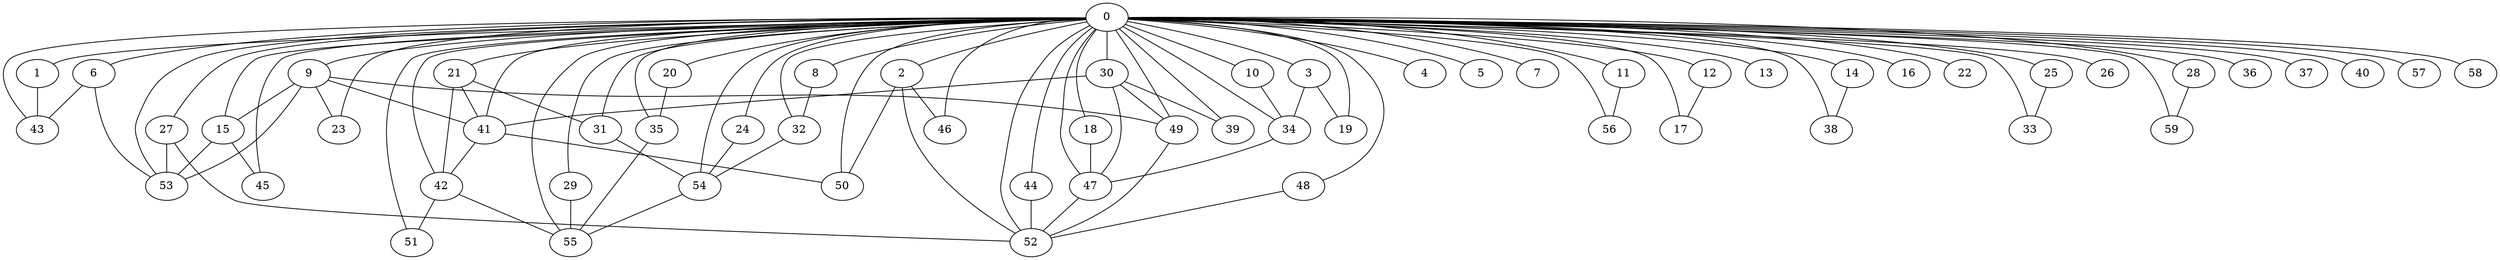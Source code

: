 
graph graphname {
    0 -- 1
0 -- 2
0 -- 3
0 -- 4
0 -- 5
0 -- 6
0 -- 7
0 -- 8
0 -- 9
0 -- 10
0 -- 11
0 -- 12
0 -- 13
0 -- 14
0 -- 15
0 -- 16
0 -- 17
0 -- 18
0 -- 19
0 -- 20
0 -- 21
0 -- 22
0 -- 23
0 -- 24
0 -- 25
0 -- 26
0 -- 27
0 -- 28
0 -- 29
0 -- 30
0 -- 31
0 -- 32
0 -- 33
0 -- 34
0 -- 35
0 -- 36
0 -- 37
0 -- 38
0 -- 39
0 -- 40
0 -- 41
0 -- 42
0 -- 43
0 -- 44
0 -- 45
0 -- 46
0 -- 47
0 -- 48
0 -- 49
0 -- 50
0 -- 51
0 -- 52
0 -- 53
0 -- 54
0 -- 55
0 -- 56
0 -- 57
0 -- 58
0 -- 59
1 -- 43
2 -- 52
2 -- 46
2 -- 50
3 -- 34
3 -- 19
6 -- 43
6 -- 53
8 -- 32
9 -- 41
9 -- 15
9 -- 53
9 -- 49
9 -- 23
10 -- 34
11 -- 56
12 -- 17
14 -- 38
15 -- 53
15 -- 45
18 -- 47
20 -- 35
21 -- 42
21 -- 41
21 -- 31
24 -- 54
25 -- 33
27 -- 52
27 -- 53
28 -- 59
29 -- 55
30 -- 41
30 -- 47
30 -- 49
30 -- 39
31 -- 54
32 -- 54
34 -- 47
35 -- 55
41 -- 50
41 -- 42
42 -- 51
42 -- 55
44 -- 52
47 -- 52
48 -- 52
49 -- 52
54 -- 55

}
